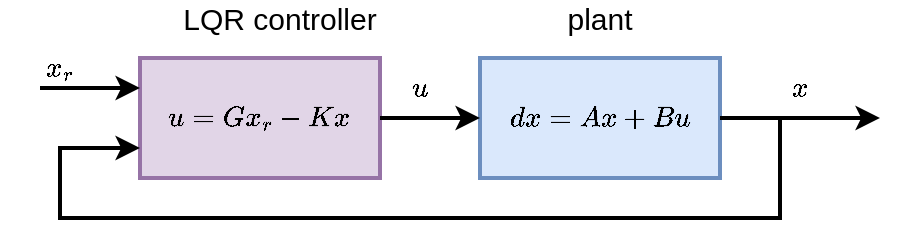 <mxfile version="20.8.16" type="device" pages="4"><diagram name="lqr" id="AEKJDYdvzA2onNHyCibC"><mxGraphModel dx="869" dy="674" grid="1" gridSize="10" guides="1" tooltips="1" connect="1" arrows="1" fold="1" page="1" pageScale="1" pageWidth="3300" pageHeight="4681" math="1" shadow="0"><root><mxCell id="0"/><mxCell id="1" parent="0"/><mxCell id="9YoaXCFgc6OJvdKGK5Q7-2" value="$$dx = Ax + Bu$$" style="rounded=0;whiteSpace=wrap;html=1;fillColor=#dae8fc;strokeColor=#6c8ebf;strokeWidth=2;fontStyle=1" parent="1" vertex="1"><mxGeometry x="330" y="250" width="120" height="60" as="geometry"/></mxCell><mxCell id="9YoaXCFgc6OJvdKGK5Q7-3" value="$$u = Gx_r - Kx$$" style="rounded=0;whiteSpace=wrap;html=1;fillColor=#e1d5e7;strokeColor=#9673a6;strokeWidth=2;fontStyle=1" parent="1" vertex="1"><mxGeometry x="160" y="250" width="120" height="60" as="geometry"/></mxCell><mxCell id="9YoaXCFgc6OJvdKGK5Q7-4" value="" style="endArrow=classic;html=1;rounded=0;strokeWidth=2;entryX=0;entryY=0.25;entryDx=0;entryDy=0;" parent="1" target="9YoaXCFgc6OJvdKGK5Q7-3" edge="1"><mxGeometry width="50" height="50" relative="1" as="geometry"><mxPoint x="110" y="265" as="sourcePoint"/><mxPoint x="150" y="220" as="targetPoint"/></mxGeometry></mxCell><mxCell id="9YoaXCFgc6OJvdKGK5Q7-5" value="" style="endArrow=classic;html=1;rounded=0;strokeWidth=2;entryX=0;entryY=0.5;entryDx=0;entryDy=0;exitX=1;exitY=0.5;exitDx=0;exitDy=0;" parent="1" source="9YoaXCFgc6OJvdKGK5Q7-3" target="9YoaXCFgc6OJvdKGK5Q7-2" edge="1"><mxGeometry width="50" height="50" relative="1" as="geometry"><mxPoint x="120" y="275" as="sourcePoint"/><mxPoint x="170" y="275" as="targetPoint"/></mxGeometry></mxCell><mxCell id="9YoaXCFgc6OJvdKGK5Q7-6" value="$$x_r$$" style="text;html=1;strokeColor=none;fillColor=none;align=center;verticalAlign=middle;whiteSpace=wrap;rounded=0;strokeWidth=2;fontStyle=1" parent="1" vertex="1"><mxGeometry x="90" y="240" width="60" height="30" as="geometry"/></mxCell><mxCell id="9YoaXCFgc6OJvdKGK5Q7-7" value="$$u$$" style="text;html=1;strokeColor=none;fillColor=none;align=center;verticalAlign=middle;whiteSpace=wrap;rounded=0;strokeWidth=2;fontStyle=1" parent="1" vertex="1"><mxGeometry x="270" y="250" width="60" height="30" as="geometry"/></mxCell><mxCell id="9YoaXCFgc6OJvdKGK5Q7-9" value="" style="endArrow=classic;html=1;rounded=0;strokeWidth=2;entryX=0;entryY=0.75;entryDx=0;entryDy=0;exitX=1;exitY=0.5;exitDx=0;exitDy=0;" parent="1" source="9YoaXCFgc6OJvdKGK5Q7-2" target="9YoaXCFgc6OJvdKGK5Q7-3" edge="1"><mxGeometry width="50" height="50" relative="1" as="geometry"><mxPoint x="470" y="330" as="sourcePoint"/><mxPoint x="170" y="275" as="targetPoint"/><Array as="points"><mxPoint x="480" y="280"/><mxPoint x="480" y="330"/><mxPoint x="120" y="330"/><mxPoint x="120" y="295"/></Array></mxGeometry></mxCell><mxCell id="9YoaXCFgc6OJvdKGK5Q7-10" value="$$x$$" style="text;html=1;strokeColor=none;fillColor=none;align=center;verticalAlign=middle;whiteSpace=wrap;rounded=0;strokeWidth=2;fontStyle=1" parent="1" vertex="1"><mxGeometry x="460" y="250" width="60" height="30" as="geometry"/></mxCell><mxCell id="9YoaXCFgc6OJvdKGK5Q7-12" value="" style="endArrow=classic;html=1;rounded=0;strokeWidth=2;exitX=1;exitY=0.5;exitDx=0;exitDy=0;" parent="1" source="9YoaXCFgc6OJvdKGK5Q7-2" edge="1"><mxGeometry width="50" height="50" relative="1" as="geometry"><mxPoint x="340" y="200" as="sourcePoint"/><mxPoint x="530" y="280" as="targetPoint"/></mxGeometry></mxCell><mxCell id="wpAVsBdiaueDddIo9jMe-1" value="LQR controller" style="text;html=1;strokeColor=none;fillColor=none;align=center;verticalAlign=middle;whiteSpace=wrap;rounded=0;fontSize=15;" vertex="1" parent="1"><mxGeometry x="180" y="230" width="100" as="geometry"/></mxCell><mxCell id="wpAVsBdiaueDddIo9jMe-2" value="plant" style="text;html=1;strokeColor=none;fillColor=none;align=center;verticalAlign=middle;whiteSpace=wrap;rounded=0;fontSize=15;" vertex="1" parent="1"><mxGeometry x="340" y="230" width="100" as="geometry"/></mxCell></root></mxGraphModel></diagram><diagram id="8y0KgRjzj_A5JXE_YfHe" name="plant"><mxGraphModel dx="869" dy="674" grid="1" gridSize="10" guides="1" tooltips="1" connect="1" arrows="1" fold="1" page="1" pageScale="1" pageWidth="3300" pageHeight="4681" math="1" shadow="0"><root><mxCell id="0"/><mxCell id="1" parent="0"/><mxCell id="DXl3_6Au1l9t7E99L-It-1" value="$$dx = Ax + Bu$$" style="rounded=0;whiteSpace=wrap;html=1;fillColor=#dae8fc;strokeColor=#6c8ebf;strokeWidth=2;fontStyle=1" parent="1" vertex="1"><mxGeometry x="240" y="200" width="120" height="60" as="geometry"/></mxCell><mxCell id="DXl3_6Au1l9t7E99L-It-2" value="$$y = Cx$$" style="rounded=0;whiteSpace=wrap;html=1;fillColor=#dae8fc;strokeColor=#6c8ebf;strokeWidth=2;fontStyle=1" parent="1" vertex="1"><mxGeometry x="410" y="200" width="90" height="60" as="geometry"/></mxCell><mxCell id="iaLrJxvLuKtvgttGt1CZ-1" value="$$x$$" style="text;html=1;strokeColor=none;fillColor=none;align=center;verticalAlign=middle;whiteSpace=wrap;rounded=0;strokeWidth=2;fontStyle=1" parent="1" vertex="1"><mxGeometry x="350" y="200" width="60" height="30" as="geometry"/></mxCell><mxCell id="TfQLpmKbVqBMf0y_oHxz-1" value="$$u$$" style="text;html=1;strokeColor=none;fillColor=none;align=center;verticalAlign=middle;whiteSpace=wrap;rounded=0;strokeWidth=2;fontStyle=1" parent="1" vertex="1"><mxGeometry x="180" y="200" width="60" height="30" as="geometry"/></mxCell><mxCell id="osT0jnuCz226V2jZ4h_1-1" value="" style="endArrow=classic;html=1;rounded=0;strokeWidth=2;entryX=0;entryY=0.5;entryDx=0;entryDy=0;" parent="1" target="DXl3_6Au1l9t7E99L-It-1" edge="1"><mxGeometry width="50" height="50" relative="1" as="geometry"><mxPoint x="200" y="230" as="sourcePoint"/><mxPoint x="530" y="280" as="targetPoint"/></mxGeometry></mxCell><mxCell id="osT0jnuCz226V2jZ4h_1-2" value="" style="endArrow=classic;html=1;rounded=0;strokeWidth=2;entryX=0;entryY=0.5;entryDx=0;entryDy=0;exitX=1;exitY=0.5;exitDx=0;exitDy=0;" parent="1" source="DXl3_6Au1l9t7E99L-It-1" target="DXl3_6Au1l9t7E99L-It-2" edge="1"><mxGeometry width="50" height="50" relative="1" as="geometry"><mxPoint x="190" y="240" as="sourcePoint"/><mxPoint x="250" y="240" as="targetPoint"/></mxGeometry></mxCell><mxCell id="osT0jnuCz226V2jZ4h_1-3" value="" style="endArrow=classic;html=1;rounded=0;strokeWidth=2;exitX=1;exitY=0.5;exitDx=0;exitDy=0;" parent="1" source="DXl3_6Au1l9t7E99L-It-2" edge="1"><mxGeometry width="50" height="50" relative="1" as="geometry"><mxPoint x="370" y="240" as="sourcePoint"/><mxPoint x="550" y="230" as="targetPoint"/></mxGeometry></mxCell><mxCell id="osT0jnuCz226V2jZ4h_1-4" value="$$y$$" style="text;html=1;strokeColor=none;fillColor=none;align=center;verticalAlign=middle;whiteSpace=wrap;rounded=0;strokeWidth=2;fontStyle=1" parent="1" vertex="1"><mxGeometry x="510" y="190" width="60" height="30" as="geometry"/></mxCell></root></mxGraphModel></diagram><diagram id="hUv-IJpTzr8cJmzVNXg7" name="servo"><mxGraphModel dx="869" dy="674" grid="1" gridSize="10" guides="1" tooltips="1" connect="1" arrows="1" fold="1" page="1" pageScale="1" pageWidth="3300" pageHeight="4681" math="1" shadow="0"><root><mxCell id="0"/><mxCell id="1" parent="0"/><mxCell id="RdghOyR8eP5Wfsqlb1Js-1" value="$$dx = Ax + Bu$$" style="rounded=0;whiteSpace=wrap;html=1;fillColor=#dae8fc;strokeColor=#6c8ebf;strokeWidth=2;fontStyle=1" parent="1" vertex="1"><mxGeometry x="260" y="560" width="120" height="60" as="geometry"/></mxCell><mxCell id="RdghOyR8eP5Wfsqlb1Js-2" value="$$u$$" style="text;html=1;strokeColor=none;fillColor=none;align=center;verticalAlign=middle;whiteSpace=wrap;rounded=0;strokeWidth=2;fontStyle=1" parent="1" vertex="1"><mxGeometry x="200" y="560" width="60" height="30" as="geometry"/></mxCell><mxCell id="RdghOyR8eP5Wfsqlb1Js-3" value="" style="endArrow=classic;html=1;rounded=0;strokeWidth=2;entryX=0;entryY=0.5;entryDx=0;entryDy=0;" parent="1" target="RdghOyR8eP5Wfsqlb1Js-1" edge="1"><mxGeometry width="50" height="50" relative="1" as="geometry"><mxPoint x="220" y="590" as="sourcePoint"/><mxPoint x="550" y="640" as="targetPoint"/></mxGeometry></mxCell><mxCell id="bTKcDgkxRLVUOz7kFue5-1" value="" style="endArrow=classic;html=1;rounded=0;strokeWidth=2;exitX=1;exitY=0.5;exitDx=0;exitDy=0;" parent="1" source="RdghOyR8eP5Wfsqlb1Js-1" edge="1"><mxGeometry width="50" height="50" relative="1" as="geometry"><mxPoint x="520" y="590" as="sourcePoint"/><mxPoint x="420" y="590" as="targetPoint"/></mxGeometry></mxCell><mxCell id="bTKcDgkxRLVUOz7kFue5-2" value="$$x$$" style="text;html=1;strokeColor=none;fillColor=none;align=center;verticalAlign=middle;whiteSpace=wrap;rounded=0;strokeWidth=2;fontStyle=1" parent="1" vertex="1"><mxGeometry x="390" y="560" width="60" height="30" as="geometry"/></mxCell><mxCell id="9jCuN-6_HsbHHdoPwLZs-1" value="\( \begin{pmatrix} &lt;br style=&quot;font-size: 20px;&quot;&gt;-\frac{a}{b} &amp;amp; 0 \\&lt;br style=&quot;font-size: 20px;&quot;&gt;1 &amp;amp; 0&lt;br style=&quot;font-size: 20px;&quot;&gt;\end{pmatrix}\)" style="text;html=1;strokeColor=none;fillColor=none;align=center;verticalAlign=middle;whiteSpace=wrap;rounded=0;fontSize=20;fontStyle=1" parent="1" vertex="1"><mxGeometry x="320" y="380" width="110" height="90" as="geometry"/></mxCell><mxCell id="l_Fv2TcG0oKj17rRM4Va-2" value="\( \begin{pmatrix} &lt;br style=&quot;font-size: 20px;&quot;&gt;x_0 \\&lt;br style=&quot;font-size: 20px;&quot;&gt;x_1&lt;br style=&quot;font-size: 20px;&quot;&gt;\end{pmatrix}\)" style="text;html=1;strokeColor=none;fillColor=none;align=center;verticalAlign=middle;whiteSpace=wrap;rounded=0;fontSize=20;fontStyle=1" parent="1" vertex="1"><mxGeometry x="425" y="380" width="60" height="90" as="geometry"/></mxCell><mxCell id="l_Fv2TcG0oKj17rRM4Va-4" value="$$+$$" style="text;html=1;strokeColor=none;fillColor=none;align=center;verticalAlign=middle;whiteSpace=wrap;rounded=0;fontSize=20;fontStyle=1" parent="1" vertex="1"><mxGeometry x="480" y="410" width="30" height="30" as="geometry"/></mxCell><mxCell id="l_Fv2TcG0oKj17rRM4Va-7" value="\( \begin{pmatrix} &lt;br style=&quot;font-size: 20px;&quot;&gt;1/b \\&lt;br style=&quot;font-size: 20px;&quot;&gt;0&lt;br style=&quot;font-size: 20px;&quot;&gt;\end{pmatrix}\)" style="text;html=1;strokeColor=none;fillColor=none;align=center;verticalAlign=middle;whiteSpace=wrap;rounded=0;fontSize=20;fontStyle=1" parent="1" vertex="1"><mxGeometry x="520" y="380" width="60" height="90" as="geometry"/></mxCell><mxCell id="l_Fv2TcG0oKj17rRM4Va-9" value="\( \begin{pmatrix} &lt;br style=&quot;font-size: 20px;&quot;&gt;u_0&lt;br style=&quot;font-size: 20px;&quot;&gt;\end{pmatrix}\)" style="text;html=1;strokeColor=none;fillColor=none;align=center;verticalAlign=middle;whiteSpace=wrap;rounded=0;fontSize=20;fontStyle=1" parent="1" vertex="1"><mxGeometry x="580" y="380" width="60" height="90" as="geometry"/></mxCell><mxCell id="l_Fv2TcG0oKj17rRM4Va-11" value="$$=$$" style="text;html=1;strokeColor=none;fillColor=none;align=center;verticalAlign=middle;whiteSpace=wrap;rounded=0;fontSize=20;fontStyle=1" parent="1" vertex="1"><mxGeometry x="270" y="410" width="60" height="30" as="geometry"/></mxCell><mxCell id="l_Fv2TcG0oKj17rRM4Va-12" value="\( \begin{pmatrix} &lt;br style=&quot;font-size: 20px;&quot;&gt;dx_0 \\&lt;br style=&quot;font-size: 20px;&quot;&gt;dx_1&lt;br style=&quot;font-size: 20px;&quot;&gt;\end{pmatrix}\)&amp;nbsp;" style="text;html=1;strokeColor=none;fillColor=none;align=center;verticalAlign=middle;whiteSpace=wrap;rounded=0;fontSize=20;fontStyle=1" parent="1" vertex="1"><mxGeometry x="220" y="400" width="60" height="80" as="geometry"/></mxCell><mxCell id="l_Fv2TcG0oKj17rRM4Va-13" value="$$\frac{dx}{dt} = A x(t) + Bu(t)$$" style="text;html=1;strokeColor=none;fillColor=none;align=center;verticalAlign=middle;whiteSpace=wrap;rounded=0;fontSize=20;" parent="1" vertex="1"><mxGeometry x="320" y="490" width="60" height="30" as="geometry"/></mxCell><mxCell id="U_FVECL6VE9v0xYw4n7e-1" value="$$\frac{d\omega(t)}{dt} = -\frac{a}{b} \omega(t) + \frac{1}{b}u(t)$$" style="text;html=1;strokeColor=none;fillColor=none;align=center;verticalAlign=middle;whiteSpace=wrap;rounded=0;fontSize=20;" parent="1" vertex="1"><mxGeometry x="280" y="250" width="150" height="40" as="geometry"/></mxCell><mxCell id="U_FVECL6VE9v0xYw4n7e-2" value="$$\frac{d\theta(t)}{dt} = \omega(t)$$" style="text;html=1;strokeColor=none;fillColor=none;align=center;verticalAlign=middle;whiteSpace=wrap;rounded=0;fontSize=20;" parent="1" vertex="1"><mxGeometry x="210" y="320" width="150" height="40" as="geometry"/></mxCell><mxCell id="U_FVECL6VE9v0xYw4n7e-3" value="1st order motor &lt;br&gt;velocity model" style="text;html=1;strokeColor=none;fillColor=none;align=center;verticalAlign=middle;whiteSpace=wrap;rounded=0;fontSize=15;" parent="1" vertex="1"><mxGeometry x="20" y="270" width="150" as="geometry"/></mxCell><mxCell id="U_FVECL6VE9v0xYw4n7e-4" value="wheel angle" style="text;html=1;strokeColor=none;fillColor=none;align=center;verticalAlign=middle;whiteSpace=wrap;rounded=0;fontSize=15;" parent="1" vertex="1"><mxGeometry x="20" y="340" width="150" as="geometry"/></mxCell><mxCell id="U_FVECL6VE9v0xYw4n7e-6" value="state space model" style="text;html=1;strokeColor=none;fillColor=none;align=center;verticalAlign=middle;whiteSpace=wrap;rounded=0;fontSize=15;" parent="1" vertex="1"><mxGeometry x="40" y="425" width="150" as="geometry"/></mxCell></root></mxGraphModel></diagram><diagram id="P4c6YoMWqEjH0XOLbWjb" name="lqg"><mxGraphModel dx="621" dy="481" grid="1" gridSize="10" guides="1" tooltips="1" connect="1" arrows="1" fold="1" page="1" pageScale="1" pageWidth="3300" pageHeight="4681" math="1" shadow="0"><root><mxCell id="0"/><mxCell id="1" parent="0"/><mxCell id="nSjnfBT9Q8OUYBeAiPgs-5" value="$$x_r$$" style="text;html=1;strokeColor=none;fillColor=none;align=center;verticalAlign=middle;whiteSpace=wrap;rounded=0;strokeWidth=2;fontStyle=1" vertex="1" parent="1"><mxGeometry x="70" y="240" width="60" height="30" as="geometry"/></mxCell><mxCell id="CphtCFwNg-pMgT_76cNS-1" value="$$dx = Ax + Bu$$" style="rounded=0;whiteSpace=wrap;html=1;fillColor=#dae8fc;strokeColor=#6c8ebf;strokeWidth=2;fontStyle=1" vertex="1" parent="1"><mxGeometry x="330" y="250" width="120" height="60" as="geometry"/></mxCell><mxCell id="CphtCFwNg-pMgT_76cNS-2" value="$$u = Gx_r - K\hat{x}$$" style="rounded=0;whiteSpace=wrap;html=1;fillColor=#e1d5e7;strokeColor=#9673a6;strokeWidth=2;fontStyle=1" vertex="1" parent="1"><mxGeometry x="160" y="250" width="120" height="60" as="geometry"/></mxCell><mxCell id="CphtCFwNg-pMgT_76cNS-3" value="" style="endArrow=classic;html=1;rounded=0;strokeWidth=2;entryX=0;entryY=0.25;entryDx=0;entryDy=0;" edge="1" parent="1" target="CphtCFwNg-pMgT_76cNS-2"><mxGeometry width="50" height="50" relative="1" as="geometry"><mxPoint x="110" y="265" as="sourcePoint"/><mxPoint x="150" y="220" as="targetPoint"/></mxGeometry></mxCell><mxCell id="CphtCFwNg-pMgT_76cNS-4" value="" style="endArrow=classic;html=1;rounded=0;strokeWidth=2;entryX=0;entryY=0.5;entryDx=0;entryDy=0;exitX=1;exitY=0.5;exitDx=0;exitDy=0;" edge="1" parent="1" source="CphtCFwNg-pMgT_76cNS-2" target="CphtCFwNg-pMgT_76cNS-1"><mxGeometry width="50" height="50" relative="1" as="geometry"><mxPoint x="120" y="275" as="sourcePoint"/><mxPoint x="170" y="275" as="targetPoint"/></mxGeometry></mxCell><mxCell id="CphtCFwNg-pMgT_76cNS-6" value="$$u$$" style="text;html=1;strokeColor=none;fillColor=none;align=center;verticalAlign=middle;whiteSpace=wrap;rounded=0;strokeWidth=2;fontStyle=1" vertex="1" parent="1"><mxGeometry x="270" y="250" width="60" height="30" as="geometry"/></mxCell><mxCell id="CphtCFwNg-pMgT_76cNS-8" value="$$x$$" style="text;html=1;strokeColor=none;fillColor=none;align=center;verticalAlign=middle;whiteSpace=wrap;rounded=0;strokeWidth=2;fontStyle=1" vertex="1" parent="1"><mxGeometry x="440" y="250" width="60" height="30" as="geometry"/></mxCell><mxCell id="CphtCFwNg-pMgT_76cNS-9" value="" style="endArrow=classic;html=1;rounded=0;strokeWidth=2;exitX=1;exitY=0.5;exitDx=0;exitDy=0;entryX=0;entryY=0.5;entryDx=0;entryDy=0;" edge="1" parent="1" source="CphtCFwNg-pMgT_76cNS-1" target="CphtCFwNg-pMgT_76cNS-19"><mxGeometry width="50" height="50" relative="1" as="geometry"><mxPoint x="340" y="200" as="sourcePoint"/><mxPoint x="530" y="280" as="targetPoint"/></mxGeometry></mxCell><mxCell id="CphtCFwNg-pMgT_76cNS-10" value="LQR controller" style="text;html=1;strokeColor=none;fillColor=none;align=center;verticalAlign=middle;whiteSpace=wrap;rounded=0;fontSize=15;fontStyle=1" vertex="1" parent="1"><mxGeometry x="155" y="230" width="130" as="geometry"/></mxCell><mxCell id="CphtCFwNg-pMgT_76cNS-11" value="plant" style="text;html=1;strokeColor=none;fillColor=none;align=center;verticalAlign=middle;whiteSpace=wrap;rounded=0;fontSize=15;fontStyle=1" vertex="1" parent="1"><mxGeometry x="410" y="220" width="100" height="20" as="geometry"/></mxCell><mxCell id="CphtCFwNg-pMgT_76cNS-12" value="$$d\hat{x} = A\hat{x} + Bu + F(y - \hat{y})$$$$\hat{y} = C\hat{x}$$" style="rounded=0;whiteSpace=wrap;html=1;fillColor=#fff2cc;strokeColor=#d6b656;strokeWidth=2;fontStyle=1" vertex="1" parent="1"><mxGeometry x="295" y="380" width="190" height="80" as="geometry"/></mxCell><mxCell id="CphtCFwNg-pMgT_76cNS-15" value="Kalman observer" style="text;html=1;strokeColor=none;fillColor=none;align=center;verticalAlign=middle;whiteSpace=wrap;rounded=0;fontSize=15;fontStyle=1" vertex="1" parent="1"><mxGeometry x="330" y="360" width="130" as="geometry"/></mxCell><mxCell id="CphtCFwNg-pMgT_76cNS-17" value="" style="endArrow=classic;html=1;rounded=0;strokeWidth=2;exitX=0.5;exitY=1;exitDx=0;exitDy=0;entryX=1;entryY=0.25;entryDx=0;entryDy=0;" edge="1" parent="1" source="CphtCFwNg-pMgT_76cNS-6" target="CphtCFwNg-pMgT_76cNS-12"><mxGeometry width="50" height="50" relative="1" as="geometry"><mxPoint x="310" y="340" as="sourcePoint"/><mxPoint x="510" y="340" as="targetPoint"/><Array as="points"><mxPoint x="300" y="340"/><mxPoint x="520" y="340"/><mxPoint x="520" y="400"/></Array></mxGeometry></mxCell><mxCell id="CphtCFwNg-pMgT_76cNS-18" value="" style="endArrow=classic;html=1;rounded=0;strokeWidth=2;exitX=1;exitY=0.5;exitDx=0;exitDy=0;entryX=1;entryY=0.75;entryDx=0;entryDy=0;" edge="1" parent="1" source="CphtCFwNg-pMgT_76cNS-19" target="CphtCFwNg-pMgT_76cNS-12"><mxGeometry width="50" height="50" relative="1" as="geometry"><mxPoint x="590" y="410" as="sourcePoint"/><mxPoint x="670" y="410" as="targetPoint"/><Array as="points"><mxPoint x="630" y="280"/><mxPoint x="630" y="440"/></Array></mxGeometry></mxCell><mxCell id="CphtCFwNg-pMgT_76cNS-19" value="$$y = Cx$$" style="rounded=0;whiteSpace=wrap;html=1;fillColor=#dae8fc;strokeColor=#6c8ebf;strokeWidth=2;fontStyle=1" vertex="1" parent="1"><mxGeometry x="485" y="250" width="120" height="60" as="geometry"/></mxCell><mxCell id="CphtCFwNg-pMgT_76cNS-22" value="$$y$$" style="text;html=1;strokeColor=none;fillColor=none;align=center;verticalAlign=middle;whiteSpace=wrap;rounded=0;strokeWidth=2;fontStyle=1" vertex="1" parent="1"><mxGeometry x="605" y="250" width="60" height="30" as="geometry"/></mxCell><mxCell id="DTjNYLrUw3rXNJtD9bo0-1" value="" style="endArrow=classic;html=1;rounded=0;strokeWidth=2;exitX=1;exitY=0.5;exitDx=0;exitDy=0;" edge="1" parent="1" source="CphtCFwNg-pMgT_76cNS-19"><mxGeometry width="50" height="50" relative="1" as="geometry"><mxPoint x="500" y="230" as="sourcePoint"/><mxPoint x="670" y="280" as="targetPoint"/></mxGeometry></mxCell><mxCell id="DTjNYLrUw3rXNJtD9bo0-2" value="" style="endArrow=classic;html=1;rounded=0;strokeWidth=2;exitX=0;exitY=0.5;exitDx=0;exitDy=0;entryX=0;entryY=0.75;entryDx=0;entryDy=0;" edge="1" parent="1" source="CphtCFwNg-pMgT_76cNS-12" target="CphtCFwNg-pMgT_76cNS-2"><mxGeometry width="50" height="50" relative="1" as="geometry"><mxPoint x="510" y="240" as="sourcePoint"/><mxPoint x="560" y="240" as="targetPoint"/><Array as="points"><mxPoint x="120" y="420"/><mxPoint x="120" y="295"/></Array></mxGeometry></mxCell><mxCell id="DTjNYLrUw3rXNJtD9bo0-3" value="$$\hat{x}$$" style="text;html=1;strokeColor=none;fillColor=none;align=center;verticalAlign=middle;whiteSpace=wrap;rounded=0;strokeWidth=2;fontStyle=1" vertex="1" parent="1"><mxGeometry x="70" y="280" width="60" height="30" as="geometry"/></mxCell><mxCell id="DTjNYLrUw3rXNJtD9bo0-4" value="$$u$$" style="text;html=1;strokeColor=none;fillColor=none;align=center;verticalAlign=middle;whiteSpace=wrap;rounded=0;strokeWidth=2;fontStyle=1" vertex="1" parent="1"><mxGeometry x="500" y="380" width="60" height="30" as="geometry"/></mxCell><mxCell id="DTjNYLrUw3rXNJtD9bo0-5" value="$$y$$" style="text;html=1;strokeColor=none;fillColor=none;align=center;verticalAlign=middle;whiteSpace=wrap;rounded=0;strokeWidth=2;fontStyle=1" vertex="1" parent="1"><mxGeometry x="500" y="410" width="60" height="30" as="geometry"/></mxCell></root></mxGraphModel></diagram></mxfile>
